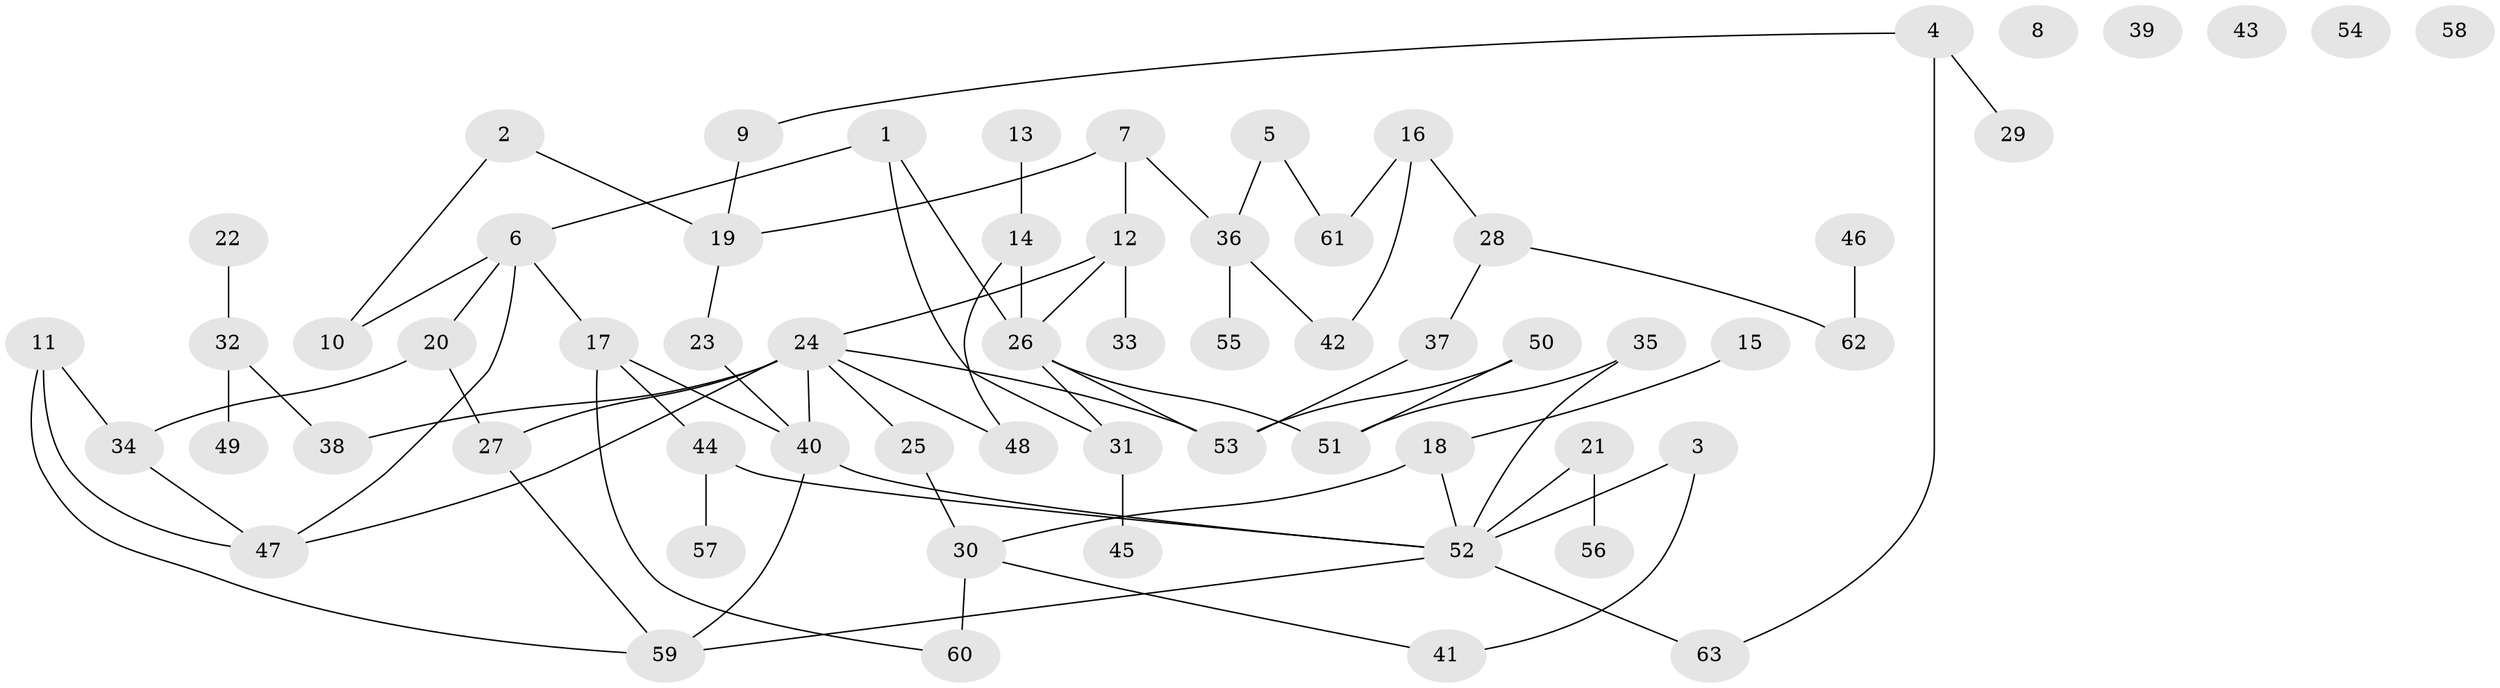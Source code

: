 // Generated by graph-tools (version 1.1) at 2025/00/03/09/25 03:00:47]
// undirected, 63 vertices, 79 edges
graph export_dot {
graph [start="1"]
  node [color=gray90,style=filled];
  1;
  2;
  3;
  4;
  5;
  6;
  7;
  8;
  9;
  10;
  11;
  12;
  13;
  14;
  15;
  16;
  17;
  18;
  19;
  20;
  21;
  22;
  23;
  24;
  25;
  26;
  27;
  28;
  29;
  30;
  31;
  32;
  33;
  34;
  35;
  36;
  37;
  38;
  39;
  40;
  41;
  42;
  43;
  44;
  45;
  46;
  47;
  48;
  49;
  50;
  51;
  52;
  53;
  54;
  55;
  56;
  57;
  58;
  59;
  60;
  61;
  62;
  63;
  1 -- 6;
  1 -- 26;
  1 -- 31;
  2 -- 10;
  2 -- 19;
  3 -- 41;
  3 -- 52;
  4 -- 9;
  4 -- 29;
  4 -- 63;
  5 -- 36;
  5 -- 61;
  6 -- 10;
  6 -- 17;
  6 -- 20;
  6 -- 47;
  7 -- 12;
  7 -- 19;
  7 -- 36;
  9 -- 19;
  11 -- 34;
  11 -- 47;
  11 -- 59;
  12 -- 24;
  12 -- 26;
  12 -- 33;
  13 -- 14;
  14 -- 26;
  14 -- 48;
  15 -- 18;
  16 -- 28;
  16 -- 42;
  16 -- 61;
  17 -- 40;
  17 -- 44;
  17 -- 60;
  18 -- 30;
  18 -- 52;
  19 -- 23;
  20 -- 27;
  20 -- 34;
  21 -- 52;
  21 -- 56;
  22 -- 32;
  23 -- 40;
  24 -- 25;
  24 -- 27;
  24 -- 38;
  24 -- 40;
  24 -- 47;
  24 -- 48;
  24 -- 53;
  25 -- 30;
  26 -- 31;
  26 -- 51;
  26 -- 53;
  27 -- 59;
  28 -- 37;
  28 -- 62;
  30 -- 41;
  30 -- 60;
  31 -- 45;
  32 -- 38;
  32 -- 49;
  34 -- 47;
  35 -- 51;
  35 -- 52;
  36 -- 42;
  36 -- 55;
  37 -- 53;
  40 -- 52;
  40 -- 59;
  44 -- 52;
  44 -- 57;
  46 -- 62;
  50 -- 51;
  50 -- 53;
  52 -- 59;
  52 -- 63;
}

